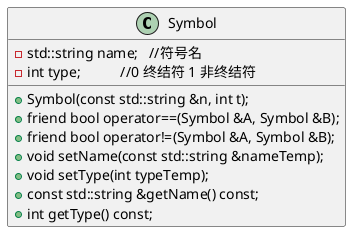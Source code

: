 @startuml

class Symbol {
    -std::string name;   //符号名
    -int type;           //0 终结符 1 非终结符
    +Symbol(const std::string &n, int t);
    +friend bool operator==(Symbol &A, Symbol &B);
    +friend bool operator!=(Symbol &A, Symbol &B);
    +void setName(const std::string &nameTemp);
    +void setType(int typeTemp);
    +const std::string &getName() const;
    +int getType() const;
}

@enduml